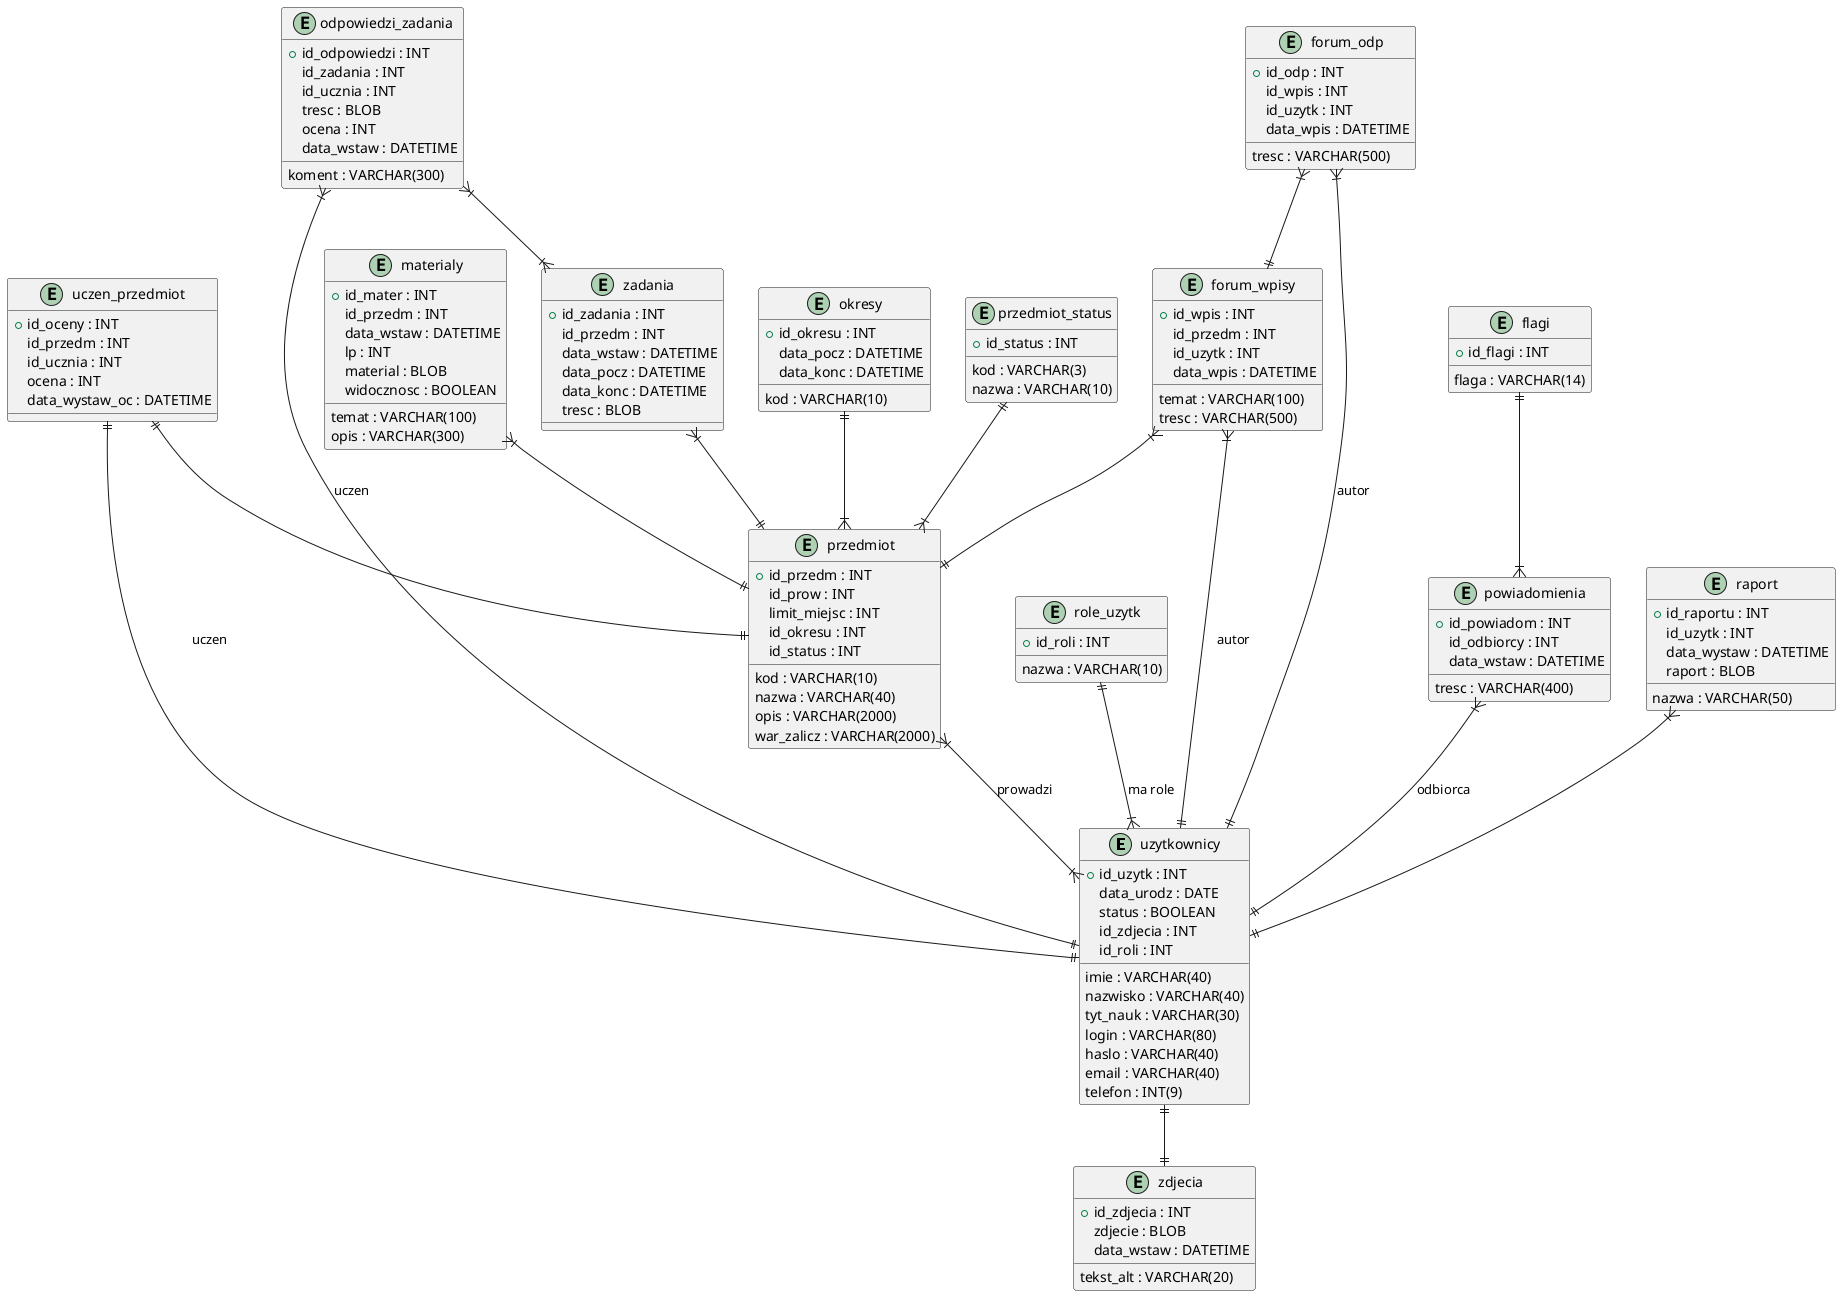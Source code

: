 @startuml lms-db-schema

entity "uzytkownicy" {
  +id_uzytk : INT
  imie : VARCHAR(40)
  nazwisko : VARCHAR(40)
  tyt_nauk : VARCHAR(30)
  login : VARCHAR(80)
  haslo : VARCHAR(40)
  email : VARCHAR(40)
  telefon : INT(9)
  data_urodz : DATE
  status : BOOLEAN
  id_zdjecia : INT
  id_roli : INT
}

entity "zdjecia" {
  +id_zdjecia : INT
  zdjecie : BLOB
  tekst_alt : VARCHAR(20)
  data_wstaw : DATETIME
}

entity "przedmiot" {
  +id_przedm : INT
  kod : VARCHAR(10)
  nazwa : VARCHAR(40)
  id_prow : INT
  limit_miejsc : INT
  opis : VARCHAR(2000)
  war_zalicz : VARCHAR(2000)
  id_okresu : INT
  id_status : INT
}

entity "uczen_przedmiot" {
  +id_oceny : INT
  id_przedm : INT
  id_ucznia : INT
  ocena : INT
  data_wystaw_oc : DATETIME
}

entity "zadania" {
  +id_zadania : INT
  id_przedm : INT
  data_wstaw : DATETIME
  data_pocz : DATETIME
  data_konc : DATETIME
  tresc : BLOB
}

entity "odpowiedzi_zadania" {
  +id_odpowiedzi : INT
  id_zadania : INT
  id_ucznia : INT
  tresc : BLOB
  koment : VARCHAR(300)
  ocena : INT
  data_wstaw : DATETIME
}

entity "role_uzytk" {
  +id_roli : INT
  nazwa : VARCHAR(10)
}

entity "materialy" {
  +id_mater : INT
  id_przedm : INT
  data_wstaw : DATETIME
  lp : INT
  temat : VARCHAR(100)
  material : BLOB
  opis : VARCHAR(300)
  widocznosc : BOOLEAN
}

entity "forum_wpisy" {
  +id_wpis : INT
  id_przedm : INT
  id_uzytk : INT
  temat : VARCHAR(100)
  tresc : VARCHAR(500)
  data_wpis : DATETIME
}

entity "forum_odp" {
  +id_odp : INT
  id_wpis : INT
  id_uzytk : INT
  tresc : VARCHAR(500)
  data_wpis : DATETIME
}

entity "flagi"{
  +id_flagi : INT
  flaga : VARCHAR(14)
}

entity "powiadomienia" {
  +id_powiadom : INT
  id_odbiorcy : INT
  data_wstaw : DATETIME
  tresc : VARCHAR(400)
}

entity "okresy" {
  +id_okresu : INT
  kod : VARCHAR(10)
  data_pocz : DATETIME
  data_konc : DATETIME
}

entity "przedmiot_status" {
  +id_status : INT
  kod : VARCHAR(3)
  nazwa : VARCHAR(10)
}

entity "raport" {
  +id_raportu : INT
  id_uzytk : INT
  nazwa : VARCHAR(50)
  data_wystaw : DATETIME
  raport : BLOB
}

uzytkownicy ||--|| zdjecia
role_uzytk ||--|{ uzytkownicy : ma role
przedmiot }|--|{ uzytkownicy : prowadzi
uczen_przedmiot ||--|| przedmiot
uczen_przedmiot ||--|| uzytkownicy : uczen
zadania }|--|| przedmiot
odpowiedzi_zadania }|--|{ zadania
odpowiedzi_zadania }|--|| uzytkownicy : uczen
materialy }|--|| przedmiot
forum_wpisy }|--|| przedmiot
forum_wpisy }|--|| uzytkownicy : autor
forum_odp }|--|| forum_wpisy
forum_odp }|--|| uzytkownicy : autor
powiadomienia }|--|| uzytkownicy : odbiorca
flagi ||--|{ powiadomienia
okresy ||--|{ przedmiot
przedmiot_status ||--|{ przedmiot
raport }|--|| uzytkownicy

@enduml
